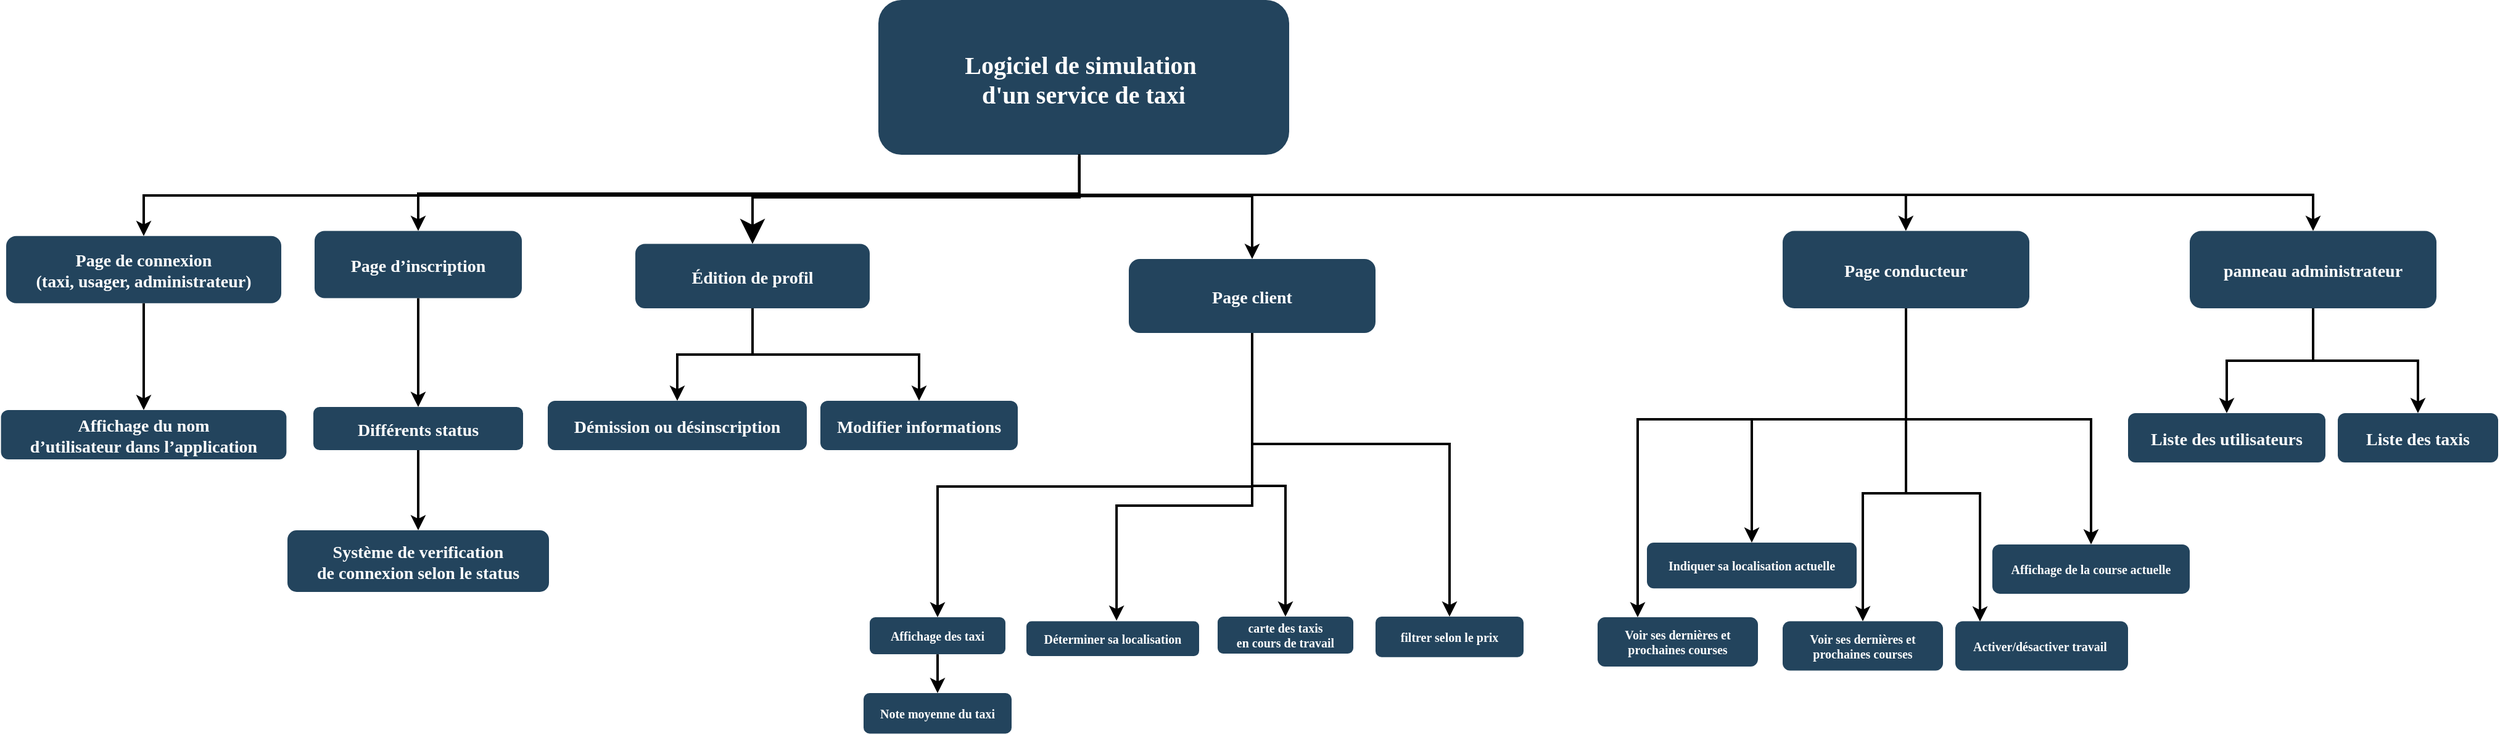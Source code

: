 <mxfile version="12.9.5" type="gitlab">
  <diagram name="Page-1" id="2c0d36ab-eaac-3732-788b-9136903baeff">
    <mxGraphModel dx="1447" dy="750" grid="1" gridSize="10" guides="1" tooltips="1" connect="1" arrows="1" fold="1" page="1" pageScale="1.5" pageWidth="1169" pageHeight="827" background="#ffffff" math="0" shadow="0">
      <root>
        <mxCell id="0" />
        <mxCell id="1" parent="0" />
        <mxCell id="2" value="Logiciel de simulation &#xa;d&#39;un service de taxi" style="rounded=1;fillColor=#23445D;gradientColor=none;strokeColor=none;fontColor=#FFFFFF;fontStyle=1;fontFamily=Tahoma;fontSize=20;" parent="1" vertex="1">
          <mxGeometry x="757" y="140" width="333" height="125.5" as="geometry" />
        </mxCell>
        <mxCell id="4" value="panneau administrateur" style="rounded=1;fillColor=#23445D;gradientColor=none;strokeColor=none;fontColor=#FFFFFF;fontStyle=1;fontFamily=Tahoma;fontSize=14" parent="1" vertex="1">
          <mxGeometry x="1820" y="327.25" width="200" height="62.75" as="geometry" />
        </mxCell>
        <mxCell id="9" value="" style="edgeStyle=elbowEdgeStyle;elbow=vertical;strokeWidth=2;rounded=0;exitX=0.489;exitY=0.996;exitDx=0;exitDy=0;exitPerimeter=0;" parent="1" source="2" target="4" edge="1">
          <mxGeometry x="337" y="215.5" width="100" height="100" as="geometry">
            <mxPoint x="337" y="315.5" as="sourcePoint" />
            <mxPoint x="437" y="215.5" as="targetPoint" />
            <Array as="points">
              <mxPoint x="1240" y="298" />
            </Array>
          </mxGeometry>
        </mxCell>
        <mxCell id="10" value="Édition de profil" style="rounded=1;fillColor=#23445D;gradientColor=none;strokeColor=none;fontColor=#FFFFFF;fontStyle=1;fontFamily=Tahoma;fontSize=14" parent="1" vertex="1">
          <mxGeometry x="560" y="337.75" width="190" height="52.25" as="geometry" />
        </mxCell>
        <mxCell id="12" value="Page d’inscription" style="rounded=1;fillColor=#23445D;gradientColor=none;strokeColor=none;fontColor=#FFFFFF;fontStyle=1;fontFamily=Tahoma;fontSize=14" parent="1" vertex="1">
          <mxGeometry x="300" y="327.25" width="168" height="54.5" as="geometry" />
        </mxCell>
        <mxCell id="xQzob73jMmwW_WmET0h1-109" value="Système de verification&#xa;de connexion selon le status" style="rounded=1;fillColor=#23445D;gradientColor=none;strokeColor=none;fontColor=#FFFFFF;fontStyle=1;fontFamily=Tahoma;fontSize=14" parent="1" vertex="1">
          <mxGeometry x="278" y="570" width="212" height="50" as="geometry" />
        </mxCell>
        <mxCell id="13" value="Page de connexion &#xa;(taxi, usager, administrateur)" style="rounded=1;fillColor=#23445D;gradientColor=none;strokeColor=none;fontColor=#FFFFFF;fontStyle=1;fontFamily=Tahoma;fontSize=14" parent="1" vertex="1">
          <mxGeometry x="50" y="331.38" width="223" height="54.5" as="geometry" />
        </mxCell>
        <mxCell id="41" value="Démission ou désinscription" style="rounded=1;fillColor=#23445D;gradientColor=none;strokeColor=none;fontColor=#FFFFFF;fontStyle=1;fontFamily=Tahoma;fontSize=14" parent="1" vertex="1">
          <mxGeometry x="489" y="465" width="210" height="40" as="geometry" />
        </mxCell>
        <mxCell id="48" value="Liste des utilisateurs" style="rounded=1;fillColor=#23445D;gradientColor=none;strokeColor=none;fontColor=#FFFFFF;fontStyle=1;fontFamily=Tahoma;fontSize=14" parent="1" vertex="1">
          <mxGeometry x="1770" y="475" width="160" height="40" as="geometry" />
        </mxCell>
        <mxCell id="59" value="" style="edgeStyle=elbowEdgeStyle;elbow=vertical;strokeWidth=2;rounded=0;exitX=0.489;exitY=1.012;exitDx=0;exitDy=0;exitPerimeter=0;" parent="1" source="2" target="12" edge="1">
          <mxGeometry x="347" y="225.5" width="100" height="100" as="geometry">
            <mxPoint x="924" y="265" as="sourcePoint" />
            <mxPoint x="1467.0" y="345.5" as="targetPoint" />
          </mxGeometry>
        </mxCell>
        <mxCell id="61" value="" style="edgeStyle=elbowEdgeStyle;elbow=vertical;strokeWidth=2;rounded=0" parent="1" target="13" edge="1">
          <mxGeometry x="-23" y="135.5" width="100" height="100" as="geometry">
            <mxPoint x="920" y="266" as="sourcePoint" />
            <mxPoint x="77" y="135.5" as="targetPoint" />
          </mxGeometry>
        </mxCell>
        <mxCell id="103" value="" style="edgeStyle=elbowEdgeStyle;elbow=vertical;strokeWidth=2;rounded=0" parent="1" source="10" target="41" edge="1">
          <mxGeometry x="-23" y="135.5" width="100" height="100" as="geometry">
            <mxPoint x="-23" y="235.5" as="sourcePoint" />
            <mxPoint x="77" y="135.5" as="targetPoint" />
          </mxGeometry>
        </mxCell>
        <mxCell id="104" value="" style="edgeStyle=elbowEdgeStyle;elbow=vertical;strokeWidth=2;rounded=0" parent="1" source="4" target="48" edge="1">
          <mxGeometry x="-23" y="135.5" width="100" height="100" as="geometry">
            <mxPoint x="-23" y="235.5" as="sourcePoint" />
            <mxPoint x="77" y="135.5" as="targetPoint" />
          </mxGeometry>
        </mxCell>
        <mxCell id="xQzob73jMmwW_WmET0h1-108" value="" style="edgeStyle=elbowEdgeStyle;elbow=vertical;strokeWidth=2;rounded=0;entryX=0.5;entryY=0;entryDx=0;entryDy=0;spacing=2;spacingTop=11;spacingBottom=9;endSize=14;sourcePerimeterSpacing=5;" parent="1" target="10" edge="1">
          <mxGeometry x="357" y="235.5" width="100" height="100" as="geometry">
            <mxPoint x="920" y="266" as="sourcePoint" />
            <mxPoint x="1040" y="330" as="targetPoint" />
            <Array as="points">
              <mxPoint x="790" y="300" />
            </Array>
          </mxGeometry>
        </mxCell>
        <mxCell id="xQzob73jMmwW_WmET0h1-113" value="" style="edgeStyle=elbowEdgeStyle;elbow=vertical;strokeWidth=2;rounded=0;entryX=0.5;entryY=0;entryDx=0;entryDy=0;exitX=0.5;exitY=1;exitDx=0;exitDy=0;" parent="1" target="xQzob73jMmwW_WmET0h1-114" edge="1" source="12">
          <mxGeometry x="-501.34" y="150" width="100" height="100" as="geometry">
            <mxPoint x="443" y="389" as="sourcePoint" />
            <mxPoint x="563.66" y="470" as="targetPoint" />
            <Array as="points">
              <mxPoint x="443" y="400" />
              <mxPoint x="443" y="410" />
            </Array>
          </mxGeometry>
        </mxCell>
        <mxCell id="xQzob73jMmwW_WmET0h1-114" value="Différents status" style="rounded=1;fillColor=#23445D;gradientColor=none;strokeColor=none;fontColor=#FFFFFF;fontStyle=1;fontFamily=Tahoma;fontSize=14" parent="1" vertex="1">
          <mxGeometry x="299" y="470" width="170" height="35" as="geometry" />
        </mxCell>
        <mxCell id="xQzob73jMmwW_WmET0h1-115" value="" style="edgeStyle=elbowEdgeStyle;elbow=vertical;strokeWidth=2;rounded=0;exitX=0.5;exitY=1;exitDx=0;exitDy=0;entryX=0.5;entryY=0;entryDx=0;entryDy=0;" parent="1" source="xQzob73jMmwW_WmET0h1-114" target="xQzob73jMmwW_WmET0h1-109" edge="1">
          <mxGeometry x="-620.59" y="289" width="100" height="100" as="geometry">
            <mxPoint x="444.75" y="540.0" as="sourcePoint" />
            <mxPoint x="444" y="580" as="targetPoint" />
          </mxGeometry>
        </mxCell>
        <mxCell id="xQzob73jMmwW_WmET0h1-116" value="Affichage du nom &#xa;d’utilisateur dans l’application" style="rounded=1;fillColor=#23445D;gradientColor=none;strokeColor=none;fontColor=#FFFFFF;fontStyle=1;fontFamily=Tahoma;fontSize=14" parent="1" vertex="1">
          <mxGeometry x="45.81" y="472.5" width="231.37" height="40" as="geometry" />
        </mxCell>
        <mxCell id="xQzob73jMmwW_WmET0h1-117" value="" style="edgeStyle=elbowEdgeStyle;elbow=vertical;strokeWidth=2;rounded=0;exitX=0.5;exitY=1;exitDx=0;exitDy=0;" parent="1" source="13" target="xQzob73jMmwW_WmET0h1-116" edge="1">
          <mxGeometry x="-609.5" y="121" width="100" height="100" as="geometry">
            <mxPoint x="218.5" y="415.5" as="sourcePoint" />
            <mxPoint x="-509.5" y="121" as="targetPoint" />
          </mxGeometry>
        </mxCell>
        <mxCell id="xQzob73jMmwW_WmET0h1-122" value="Page client" style="rounded=1;fillColor=#23445D;gradientColor=none;strokeColor=none;fontColor=#FFFFFF;fontStyle=1;fontFamily=Tahoma;fontSize=14" parent="1" vertex="1">
          <mxGeometry x="960" y="350" width="200" height="60" as="geometry" />
        </mxCell>
        <mxCell id="xQzob73jMmwW_WmET0h1-124" value="" style="edgeStyle=elbowEdgeStyle;elbow=vertical;strokeWidth=2;rounded=0;entryX=0.5;entryY=0;entryDx=0;entryDy=0;" parent="1" target="xQzob73jMmwW_WmET0h1-122" edge="1">
          <mxGeometry x="333.5" y="216" width="100" height="100" as="geometry">
            <mxPoint x="920" y="266" as="sourcePoint" />
            <mxPoint x="1556.5" y="337.75" as="targetPoint" />
            <Array as="points">
              <mxPoint x="940" y="299" />
              <mxPoint x="940" y="299" />
              <mxPoint x="930" y="299" />
              <mxPoint x="940" y="299" />
              <mxPoint x="1236.5" y="298.5" />
            </Array>
          </mxGeometry>
        </mxCell>
        <mxCell id="xQzob73jMmwW_WmET0h1-125" value="" style="edgeStyle=elbowEdgeStyle;elbow=vertical;strokeWidth=2;rounded=0;" parent="1" target="xQzob73jMmwW_WmET0h1-126" edge="1">
          <mxGeometry x="-573" y="148.25" width="100" height="100" as="geometry">
            <mxPoint x="1060" y="428" as="sourcePoint" />
            <mxPoint x="1010" y="488" as="targetPoint" />
          </mxGeometry>
        </mxCell>
        <mxCell id="xQzob73jMmwW_WmET0h1-126" value="Affichage des taxi" style="rounded=1;fillColor=#23445D;gradientColor=none;strokeColor=none;fontColor=#FFFFFF;fontStyle=1;fontFamily=Tahoma;fontSize=10;" parent="1" vertex="1">
          <mxGeometry x="750" y="640.56" width="110" height="30" as="geometry" />
        </mxCell>
        <mxCell id="xQzob73jMmwW_WmET0h1-129" value="" style="edgeStyle=elbowEdgeStyle;elbow=vertical;strokeWidth=2;rounded=0;entryX=0.5;entryY=0;entryDx=0;entryDy=0;" parent="1" target="xQzob73jMmwW_WmET0h1-130" edge="1">
          <mxGeometry x="-423" y="148.25" width="100" height="100" as="geometry">
            <mxPoint x="1060" y="430" as="sourcePoint" />
            <mxPoint x="1160" y="488" as="targetPoint" />
            <Array as="points">
              <mxPoint x="1200" y="500" />
              <mxPoint x="1210" y="500" />
              <mxPoint x="1250" y="440" />
            </Array>
          </mxGeometry>
        </mxCell>
        <mxCell id="xQzob73jMmwW_WmET0h1-130" value="filtrer selon le prix" style="rounded=1;fillColor=#23445D;gradientColor=none;strokeColor=none;fontColor=#FFFFFF;fontStyle=1;fontFamily=Tahoma;fontSize=10;" parent="1" vertex="1">
          <mxGeometry x="1160" y="640" width="120" height="32.88" as="geometry" />
        </mxCell>
        <mxCell id="xQzob73jMmwW_WmET0h1-131" value="" style="edgeStyle=elbowEdgeStyle;elbow=vertical;strokeWidth=2;rounded=0;entryX=0.522;entryY=-0.016;entryDx=0;entryDy=0;entryPerimeter=0;exitX=0.5;exitY=1;exitDx=0;exitDy=0;" parent="1" source="xQzob73jMmwW_WmET0h1-122" target="xQzob73jMmwW_WmET0h1-132" edge="1">
          <mxGeometry x="-410" y="148.25" width="100" height="100" as="geometry">
            <mxPoint x="1049" y="427" as="sourcePoint" />
            <mxPoint x="1173" y="488" as="targetPoint" />
            <Array as="points">
              <mxPoint x="1039" y="550" />
              <mxPoint x="1039" y="550" />
              <mxPoint x="1039" y="550" />
              <mxPoint x="1040" y="550" />
              <mxPoint x="1040" y="540" />
              <mxPoint x="1040" y="520" />
            </Array>
          </mxGeometry>
        </mxCell>
        <mxCell id="xQzob73jMmwW_WmET0h1-132" value="Déterminer sa localisation" style="rounded=1;fillColor=#23445D;gradientColor=none;strokeColor=none;fontColor=#FFFFFF;fontStyle=1;fontFamily=Tahoma;fontSize=10;" parent="1" vertex="1">
          <mxGeometry x="877" y="643.75" width="140" height="28.25" as="geometry" />
        </mxCell>
        <mxCell id="xQzob73jMmwW_WmET0h1-133" value="Text" style="text;html=1;align=center;verticalAlign=middle;resizable=0;points=[];autosize=1;fontSize=20;fontColor=#FFFFFF;" parent="1" vertex="1">
          <mxGeometry x="1092" y="672" width="50" height="30" as="geometry" />
        </mxCell>
        <mxCell id="xQzob73jMmwW_WmET0h1-134" value="" style="edgeStyle=elbowEdgeStyle;elbow=vertical;strokeWidth=2;rounded=0;" parent="1" target="xQzob73jMmwW_WmET0h1-135" edge="1">
          <mxGeometry x="-593" y="135.88" width="100" height="100" as="geometry">
            <mxPoint x="1060" y="428" as="sourcePoint" />
            <mxPoint x="990" y="475.63" as="targetPoint" />
          </mxGeometry>
        </mxCell>
        <mxCell id="xQzob73jMmwW_WmET0h1-135" value="carte des taxis &#xa;en cours de travail" style="rounded=1;fillColor=#23445D;gradientColor=none;strokeColor=none;fontColor=#FFFFFF;fontStyle=1;fontFamily=Tahoma;fontSize=10;" parent="1" vertex="1">
          <mxGeometry x="1032" y="640" width="110" height="30" as="geometry" />
        </mxCell>
        <mxCell id="xQzob73jMmwW_WmET0h1-137" value="Note moyenne du taxi" style="rounded=1;fillColor=#23445D;gradientColor=none;strokeColor=none;fontColor=#FFFFFF;fontStyle=1;fontFamily=Tahoma;fontSize=10;" parent="1" vertex="1">
          <mxGeometry x="745" y="702.0" width="120" height="32.88" as="geometry" />
        </mxCell>
        <mxCell id="xQzob73jMmwW_WmET0h1-138" value="Liste des taxis" style="rounded=1;fillColor=#23445D;gradientColor=none;strokeColor=none;fontColor=#FFFFFF;fontStyle=1;fontFamily=Tahoma;fontSize=14" parent="1" vertex="1">
          <mxGeometry x="1940" y="475" width="130" height="40" as="geometry" />
        </mxCell>
        <mxCell id="xQzob73jMmwW_WmET0h1-139" value="" style="edgeStyle=elbowEdgeStyle;elbow=vertical;strokeWidth=2;rounded=0;exitX=0.5;exitY=1;exitDx=0;exitDy=0;" parent="1" source="4" target="xQzob73jMmwW_WmET0h1-138" edge="1">
          <mxGeometry x="153" y="135.5" width="100" height="100" as="geometry">
            <mxPoint x="1628.5" y="403" as="sourcePoint" />
            <mxPoint x="253" y="135.5" as="targetPoint" />
          </mxGeometry>
        </mxCell>
        <mxCell id="xQzob73jMmwW_WmET0h1-142" value="Page conducteur" style="rounded=1;fillColor=#23445D;gradientColor=none;strokeColor=none;fontColor=#FFFFFF;fontStyle=1;fontFamily=Tahoma;fontSize=14" parent="1" vertex="1">
          <mxGeometry x="1490" y="327.25" width="200" height="62.75" as="geometry" />
        </mxCell>
        <mxCell id="xQzob73jMmwW_WmET0h1-145" value="" style="edgeStyle=elbowEdgeStyle;elbow=vertical;strokeWidth=2;rounded=0;entryX=0.5;entryY=0;entryDx=0;entryDy=0;" parent="1" source="xQzob73jMmwW_WmET0h1-142" target="xQzob73jMmwW_WmET0h1-149" edge="1">
          <mxGeometry x="-342.84" y="135.5" width="100" height="100" as="geometry">
            <mxPoint x="-342.84" y="235.5" as="sourcePoint" />
            <mxPoint x="1503.75" y="560" as="targetPoint" />
            <Array as="points">
              <mxPoint x="1590" y="480" />
            </Array>
          </mxGeometry>
        </mxCell>
        <mxCell id="xQzob73jMmwW_WmET0h1-146" value="Affichage de la course actuelle" style="rounded=1;fillColor=#23445D;gradientColor=none;strokeColor=none;fontColor=#FFFFFF;fontStyle=1;fontFamily=Tahoma;fontSize=10;" parent="1" vertex="1">
          <mxGeometry x="1660" y="581.44" width="160" height="40" as="geometry" />
        </mxCell>
        <mxCell id="xQzob73jMmwW_WmET0h1-147" value="" style="edgeStyle=elbowEdgeStyle;elbow=vertical;strokeWidth=2;rounded=0;entryX=0.5;entryY=0;entryDx=0;entryDy=0;" parent="1" target="xQzob73jMmwW_WmET0h1-146" edge="1">
          <mxGeometry x="-166.84" y="135.5" width="100" height="100" as="geometry">
            <mxPoint x="1590" y="391" as="sourcePoint" />
            <mxPoint x="-66.84" y="135.5" as="targetPoint" />
            <Array as="points">
              <mxPoint x="1650" y="480" />
            </Array>
          </mxGeometry>
        </mxCell>
        <mxCell id="xQzob73jMmwW_WmET0h1-149" value="Indiquer sa localisation actuelle" style="rounded=1;fillColor=#23445D;gradientColor=none;strokeColor=none;fontColor=#FFFFFF;fontStyle=1;fontFamily=Tahoma;fontSize=10;" parent="1" vertex="1">
          <mxGeometry x="1380" y="580" width="170" height="37.12" as="geometry" />
        </mxCell>
        <mxCell id="xQzob73jMmwW_WmET0h1-150" value="Voir ses dernières et &#xa;prochaines courses" style="rounded=1;fillColor=#23445D;gradientColor=none;strokeColor=none;fontColor=#FFFFFF;fontStyle=1;fontFamily=Tahoma;fontSize=10;" parent="1" vertex="1">
          <mxGeometry x="1490" y="643.75" width="130" height="40" as="geometry" />
        </mxCell>
        <mxCell id="xQzob73jMmwW_WmET0h1-151" value="" style="edgeStyle=elbowEdgeStyle;elbow=vertical;strokeWidth=2;rounded=0;entryX=0.5;entryY=0;entryDx=0;entryDy=0;exitX=0.5;exitY=1;exitDx=0;exitDy=0;" parent="1" source="xQzob73jMmwW_WmET0h1-142" target="xQzob73jMmwW_WmET0h1-150" edge="1">
          <mxGeometry x="-266.84" y="192.62" width="100" height="100" as="geometry">
            <mxPoint x="1526.5" y="388.12" as="sourcePoint" />
            <mxPoint x="-166.84" y="192.62" as="targetPoint" />
            <Array as="points">
              <mxPoint x="1600" y="540" />
              <mxPoint x="1590" y="490" />
              <mxPoint x="1527" y="440" />
              <mxPoint x="1550" y="537.12" />
            </Array>
          </mxGeometry>
        </mxCell>
        <mxCell id="xQzob73jMmwW_WmET0h1-152" value="" style="edgeStyle=elbowEdgeStyle;elbow=vertical;strokeWidth=2;rounded=0" parent="1" edge="1">
          <mxGeometry x="-276.85" y="78.25" width="100" height="100" as="geometry">
            <mxPoint x="1589.9" y="297.25" as="sourcePoint" />
            <mxPoint x="1589.9" y="327.25" as="targetPoint" />
          </mxGeometry>
        </mxCell>
        <mxCell id="xs6JpK7SzmqAGYHthAqy-112" value="Modifier informations" style="rounded=1;fillColor=#23445D;gradientColor=none;strokeColor=none;fontColor=#FFFFFF;fontStyle=1;fontFamily=Tahoma;fontSize=14" vertex="1" parent="1">
          <mxGeometry x="710" y="465" width="160" height="40" as="geometry" />
        </mxCell>
        <mxCell id="xs6JpK7SzmqAGYHthAqy-113" value="" style="edgeStyle=elbowEdgeStyle;elbow=vertical;strokeWidth=2;rounded=0;entryX=0.5;entryY=0;entryDx=0;entryDy=0;exitX=0.5;exitY=1;exitDx=0;exitDy=0;" edge="1" parent="1" source="10" target="xs6JpK7SzmqAGYHthAqy-112">
          <mxGeometry x="22" y="135.5" width="100" height="100" as="geometry">
            <mxPoint x="700.0" y="390" as="sourcePoint" />
            <mxPoint x="700.0" y="462.5" as="targetPoint" />
          </mxGeometry>
        </mxCell>
        <mxCell id="xs6JpK7SzmqAGYHthAqy-114" value="Activer/désactiver travail " style="rounded=1;fillColor=#23445D;gradientColor=none;strokeColor=none;fontColor=#FFFFFF;fontStyle=1;fontFamily=Tahoma;fontSize=10;" vertex="1" parent="1">
          <mxGeometry x="1630" y="643.75" width="140" height="40" as="geometry" />
        </mxCell>
        <mxCell id="xs6JpK7SzmqAGYHthAqy-115" value="" style="edgeStyle=elbowEdgeStyle;elbow=vertical;strokeWidth=2;rounded=0;exitX=0.5;exitY=1;exitDx=0;exitDy=0;" edge="1" parent="1" source="xQzob73jMmwW_WmET0h1-142">
          <mxGeometry x="-256.84" y="192.62" width="100" height="100" as="geometry">
            <mxPoint x="1600" y="390" as="sourcePoint" />
            <mxPoint x="1650" y="644" as="targetPoint" />
            <Array as="points">
              <mxPoint x="1610" y="540" />
              <mxPoint x="1600" y="490" />
              <mxPoint x="1537" y="440" />
              <mxPoint x="1560" y="537.12" />
            </Array>
          </mxGeometry>
        </mxCell>
        <mxCell id="xs6JpK7SzmqAGYHthAqy-117" value="" style="endArrow=classic;html=1;strokeWidth=2;exitX=0.5;exitY=1;exitDx=0;exitDy=0;entryX=0.5;entryY=0;entryDx=0;entryDy=0;" edge="1" parent="1" source="xQzob73jMmwW_WmET0h1-126" target="xQzob73jMmwW_WmET0h1-137">
          <mxGeometry width="50" height="50" relative="1" as="geometry">
            <mxPoint x="870" y="650" as="sourcePoint" />
            <mxPoint x="920" y="600" as="targetPoint" />
          </mxGeometry>
        </mxCell>
        <mxCell id="xs6JpK7SzmqAGYHthAqy-118" value="Voir ses dernières et &#xa;prochaines courses" style="rounded=1;fillColor=#23445D;gradientColor=none;strokeColor=none;fontColor=#FFFFFF;fontStyle=1;fontFamily=Tahoma;fontSize=10;" vertex="1" parent="1">
          <mxGeometry x="1340" y="640.56" width="130" height="40" as="geometry" />
        </mxCell>
        <mxCell id="xs6JpK7SzmqAGYHthAqy-119" value="" style="edgeStyle=elbowEdgeStyle;elbow=vertical;strokeWidth=2;rounded=0;exitX=0.5;exitY=1;exitDx=0;exitDy=0;entryX=0.25;entryY=0;entryDx=0;entryDy=0;" edge="1" parent="1" source="xQzob73jMmwW_WmET0h1-142" target="xs6JpK7SzmqAGYHthAqy-118">
          <mxGeometry x="-337.84" y="135.5" width="100" height="100" as="geometry">
            <mxPoint x="1595" y="390" as="sourcePoint" />
            <mxPoint x="1360" y="632.5" as="targetPoint" />
            <Array as="points">
              <mxPoint x="1480" y="480" />
            </Array>
          </mxGeometry>
        </mxCell>
      </root>
    </mxGraphModel>
  </diagram>
</mxfile>
